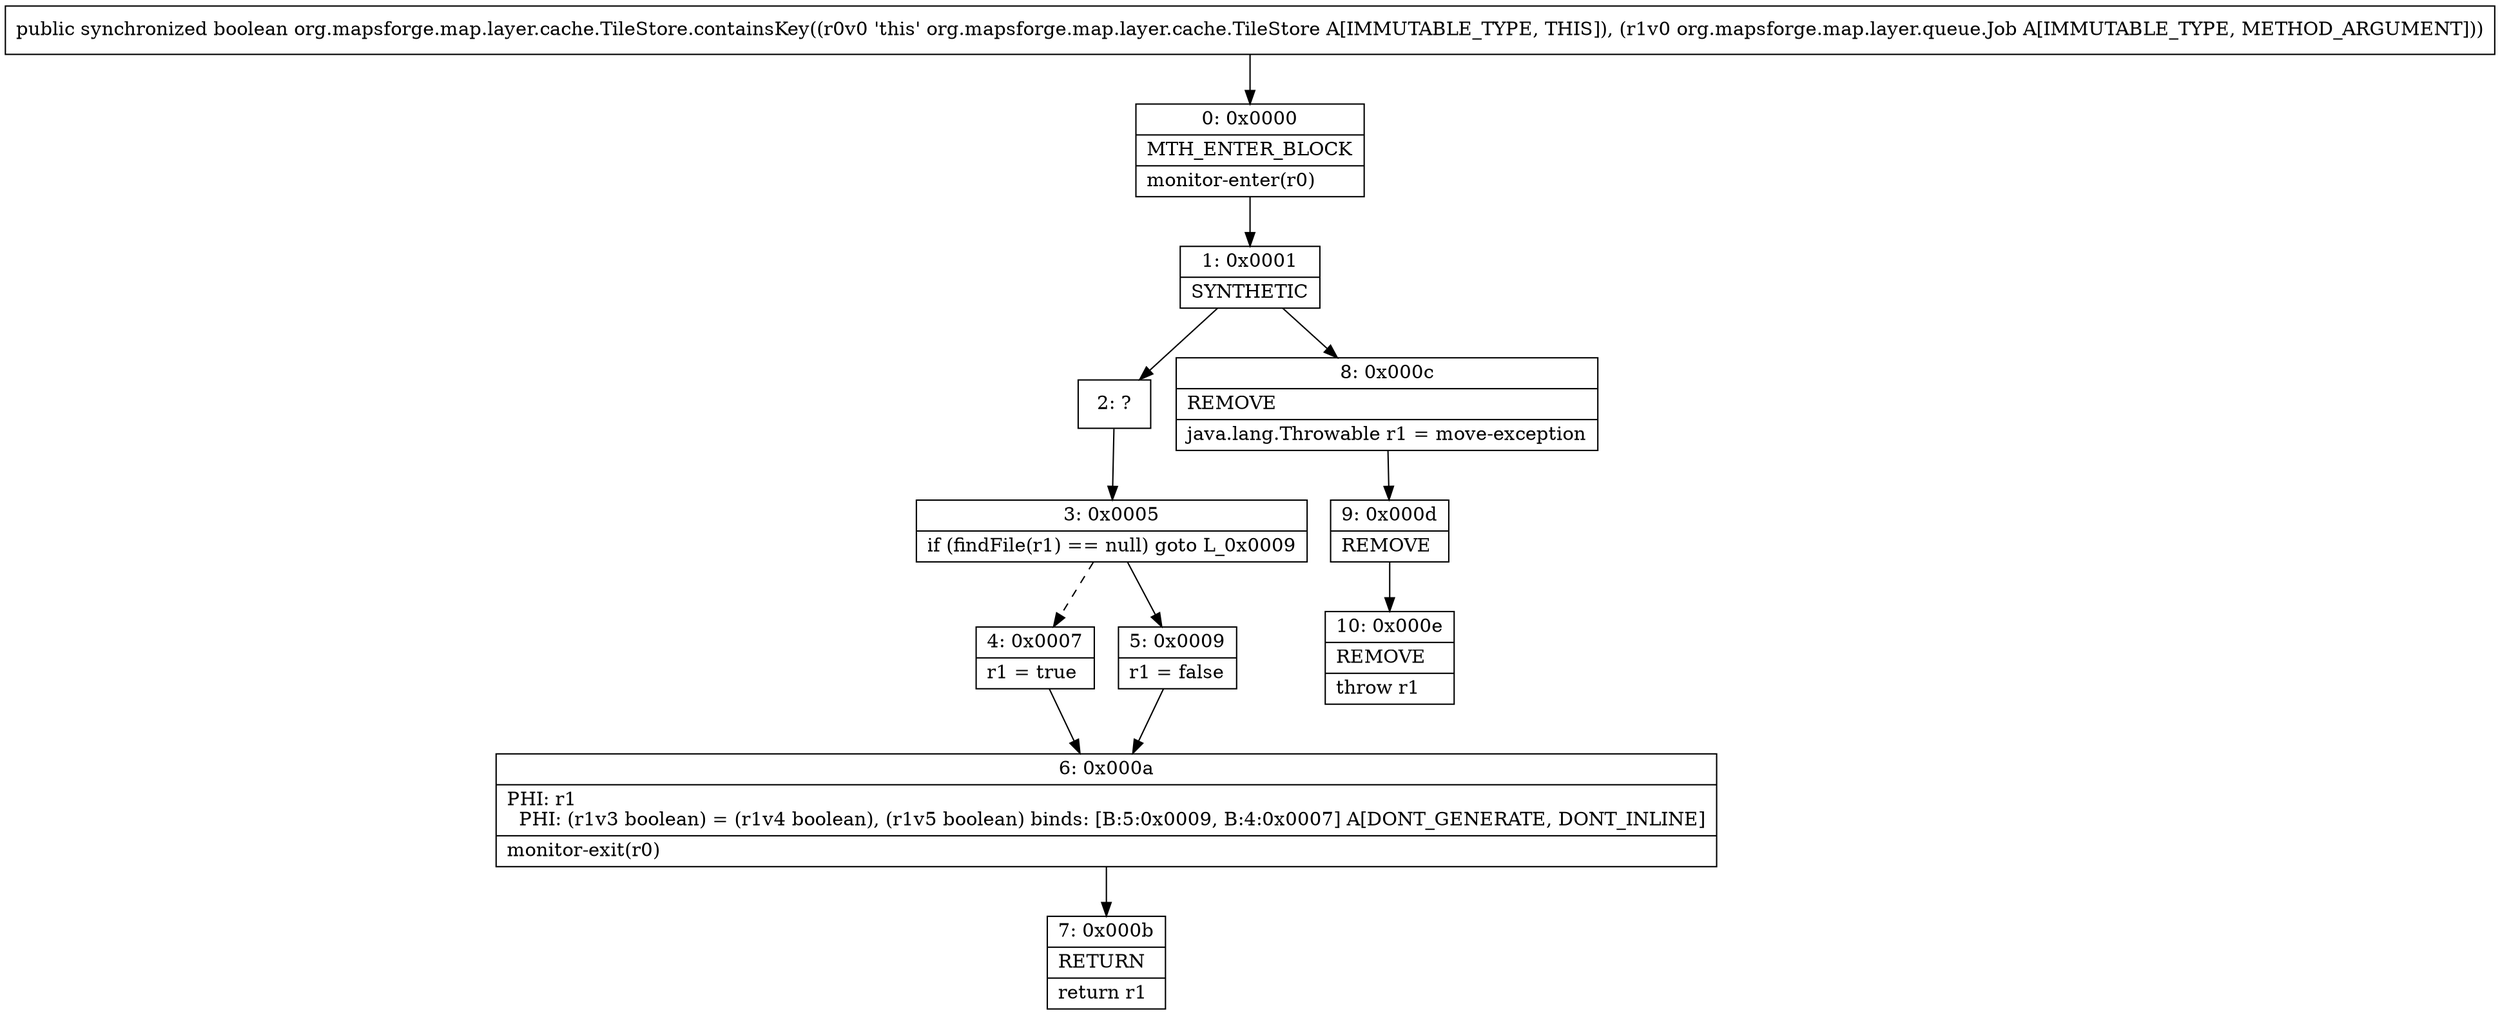 digraph "CFG fororg.mapsforge.map.layer.cache.TileStore.containsKey(Lorg\/mapsforge\/map\/layer\/queue\/Job;)Z" {
Node_0 [shape=record,label="{0\:\ 0x0000|MTH_ENTER_BLOCK\l|monitor\-enter(r0)\l}"];
Node_1 [shape=record,label="{1\:\ 0x0001|SYNTHETIC\l}"];
Node_2 [shape=record,label="{2\:\ ?}"];
Node_3 [shape=record,label="{3\:\ 0x0005|if (findFile(r1) == null) goto L_0x0009\l}"];
Node_4 [shape=record,label="{4\:\ 0x0007|r1 = true\l}"];
Node_5 [shape=record,label="{5\:\ 0x0009|r1 = false\l}"];
Node_6 [shape=record,label="{6\:\ 0x000a|PHI: r1 \l  PHI: (r1v3 boolean) = (r1v4 boolean), (r1v5 boolean) binds: [B:5:0x0009, B:4:0x0007] A[DONT_GENERATE, DONT_INLINE]\l|monitor\-exit(r0)\l}"];
Node_7 [shape=record,label="{7\:\ 0x000b|RETURN\l|return r1\l}"];
Node_8 [shape=record,label="{8\:\ 0x000c|REMOVE\l|java.lang.Throwable r1 = move\-exception\l}"];
Node_9 [shape=record,label="{9\:\ 0x000d|REMOVE\l}"];
Node_10 [shape=record,label="{10\:\ 0x000e|REMOVE\l|throw r1\l}"];
MethodNode[shape=record,label="{public synchronized boolean org.mapsforge.map.layer.cache.TileStore.containsKey((r0v0 'this' org.mapsforge.map.layer.cache.TileStore A[IMMUTABLE_TYPE, THIS]), (r1v0 org.mapsforge.map.layer.queue.Job A[IMMUTABLE_TYPE, METHOD_ARGUMENT])) }"];
MethodNode -> Node_0;
Node_0 -> Node_1;
Node_1 -> Node_2;
Node_1 -> Node_8;
Node_2 -> Node_3;
Node_3 -> Node_4[style=dashed];
Node_3 -> Node_5;
Node_4 -> Node_6;
Node_5 -> Node_6;
Node_6 -> Node_7;
Node_8 -> Node_9;
Node_9 -> Node_10;
}

